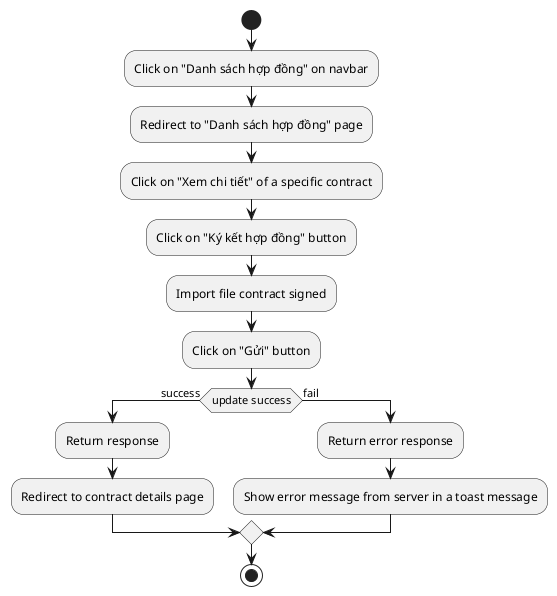 @startuml
start
:Click on "Danh sách hợp đồng" on navbar;
:Redirect to "Danh sách hợp đồng" page;
:Click on "Xem chi tiết" of a specific contract;
:Click on "Ký kết hợp đồng" button;
:Import file contract signed;
:Click on "Gửi" button;
if (update success) then (success)
    :Return response;
    :Redirect to contract details page;
else (fail)
    :Return error response;
    :Show error message from server in a toast message;
endif
stop
@enduml